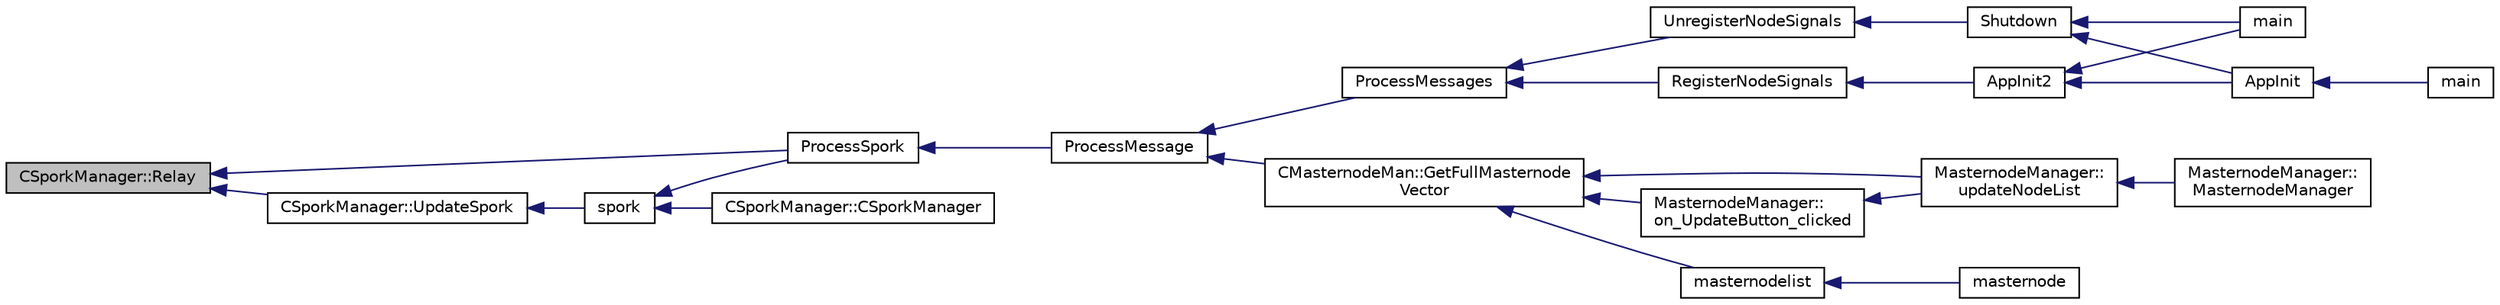 digraph "CSporkManager::Relay"
{
  edge [fontname="Helvetica",fontsize="10",labelfontname="Helvetica",labelfontsize="10"];
  node [fontname="Helvetica",fontsize="10",shape=record];
  rankdir="LR";
  Node221 [label="CSporkManager::Relay",height=0.2,width=0.4,color="black", fillcolor="grey75", style="filled", fontcolor="black"];
  Node221 -> Node222 [dir="back",color="midnightblue",fontsize="10",style="solid",fontname="Helvetica"];
  Node222 [label="ProcessSpork",height=0.2,width=0.4,color="black", fillcolor="white", style="filled",URL="$d0/d24/spork_8h.html#a3f9c24c1f4c012152fb4422ca981610a"];
  Node222 -> Node223 [dir="back",color="midnightblue",fontsize="10",style="solid",fontname="Helvetica"];
  Node223 [label="ProcessMessage",height=0.2,width=0.4,color="black", fillcolor="white", style="filled",URL="$df/d0a/main_8cpp.html#a8ba92b1a4bce3c835e887a9073d17d8e"];
  Node223 -> Node224 [dir="back",color="midnightblue",fontsize="10",style="solid",fontname="Helvetica"];
  Node224 [label="ProcessMessages",height=0.2,width=0.4,color="black", fillcolor="white", style="filled",URL="$d4/dbf/main_8h.html#a196f9318f02448b85b28d612698934fd"];
  Node224 -> Node225 [dir="back",color="midnightblue",fontsize="10",style="solid",fontname="Helvetica"];
  Node225 [label="RegisterNodeSignals",height=0.2,width=0.4,color="black", fillcolor="white", style="filled",URL="$d4/dbf/main_8h.html#ab02615ff65f91d69f8d786ec900baa8a",tooltip="Register with a network node to receive its signals. "];
  Node225 -> Node226 [dir="back",color="midnightblue",fontsize="10",style="solid",fontname="Helvetica"];
  Node226 [label="AppInit2",height=0.2,width=0.4,color="black", fillcolor="white", style="filled",URL="$d8/dc0/init_8h.html#a1a4c1bfbf6ba1db77e988b89b9cadfd3",tooltip="Initialize ion. "];
  Node226 -> Node227 [dir="back",color="midnightblue",fontsize="10",style="solid",fontname="Helvetica"];
  Node227 [label="AppInit",height=0.2,width=0.4,color="black", fillcolor="white", style="filled",URL="$d4/d35/iond_8cpp.html#ac59316b767e6984e1285f0531275286b"];
  Node227 -> Node228 [dir="back",color="midnightblue",fontsize="10",style="solid",fontname="Helvetica"];
  Node228 [label="main",height=0.2,width=0.4,color="black", fillcolor="white", style="filled",URL="$d4/d35/iond_8cpp.html#a0ddf1224851353fc92bfbff6f499fa97"];
  Node226 -> Node229 [dir="back",color="midnightblue",fontsize="10",style="solid",fontname="Helvetica"];
  Node229 [label="main",height=0.2,width=0.4,color="black", fillcolor="white", style="filled",URL="$d5/d2d/ion_8cpp.html#a0ddf1224851353fc92bfbff6f499fa97"];
  Node224 -> Node230 [dir="back",color="midnightblue",fontsize="10",style="solid",fontname="Helvetica"];
  Node230 [label="UnregisterNodeSignals",height=0.2,width=0.4,color="black", fillcolor="white", style="filled",URL="$d4/dbf/main_8h.html#a3ef0cc6e9d9d6435ee2a5569244d6ebd",tooltip="Unregister a network node. "];
  Node230 -> Node231 [dir="back",color="midnightblue",fontsize="10",style="solid",fontname="Helvetica"];
  Node231 [label="Shutdown",height=0.2,width=0.4,color="black", fillcolor="white", style="filled",URL="$d8/dc0/init_8h.html#ac5f038c2b480cf9ef5e19e3eba8dbaf9"];
  Node231 -> Node227 [dir="back",color="midnightblue",fontsize="10",style="solid",fontname="Helvetica"];
  Node231 -> Node229 [dir="back",color="midnightblue",fontsize="10",style="solid",fontname="Helvetica"];
  Node223 -> Node232 [dir="back",color="midnightblue",fontsize="10",style="solid",fontname="Helvetica"];
  Node232 [label="CMasternodeMan::GetFullMasternode\lVector",height=0.2,width=0.4,color="black", fillcolor="white", style="filled",URL="$dc/d6b/class_c_masternode_man.html#ab39e213a7601e1bef2eba1d5d63206f5"];
  Node232 -> Node233 [dir="back",color="midnightblue",fontsize="10",style="solid",fontname="Helvetica"];
  Node233 [label="MasternodeManager::\lupdateNodeList",height=0.2,width=0.4,color="black", fillcolor="white", style="filled",URL="$d9/d70/class_masternode_manager.html#a5485a8bd6ccf673027165cc1207dfae9"];
  Node233 -> Node234 [dir="back",color="midnightblue",fontsize="10",style="solid",fontname="Helvetica"];
  Node234 [label="MasternodeManager::\lMasternodeManager",height=0.2,width=0.4,color="black", fillcolor="white", style="filled",URL="$d9/d70/class_masternode_manager.html#ad18cb99065e056e6b791e2356de826bf"];
  Node232 -> Node235 [dir="back",color="midnightblue",fontsize="10",style="solid",fontname="Helvetica"];
  Node235 [label="MasternodeManager::\lon_UpdateButton_clicked",height=0.2,width=0.4,color="black", fillcolor="white", style="filled",URL="$d9/d70/class_masternode_manager.html#ae8d07b4d869e3eb09fe1be445eff0430"];
  Node235 -> Node233 [dir="back",color="midnightblue",fontsize="10",style="solid",fontname="Helvetica"];
  Node232 -> Node236 [dir="back",color="midnightblue",fontsize="10",style="solid",fontname="Helvetica"];
  Node236 [label="masternodelist",height=0.2,width=0.4,color="black", fillcolor="white", style="filled",URL="$d5/d6b/rpcstashedsend_8cpp.html#a3a7ed7e37f21eb2912afc6e776f7236c"];
  Node236 -> Node237 [dir="back",color="midnightblue",fontsize="10",style="solid",fontname="Helvetica"];
  Node237 [label="masternode",height=0.2,width=0.4,color="black", fillcolor="white", style="filled",URL="$d5/d6b/rpcstashedsend_8cpp.html#a30609e443aeb47c29ed0878d16b1b5e1"];
  Node221 -> Node238 [dir="back",color="midnightblue",fontsize="10",style="solid",fontname="Helvetica"];
  Node238 [label="CSporkManager::UpdateSpork",height=0.2,width=0.4,color="black", fillcolor="white", style="filled",URL="$d2/d5e/class_c_spork_manager.html#a51293c5c9db22f4435f044b4ccb65028"];
  Node238 -> Node239 [dir="back",color="midnightblue",fontsize="10",style="solid",fontname="Helvetica"];
  Node239 [label="spork",height=0.2,width=0.4,color="black", fillcolor="white", style="filled",URL="$db/d48/rpcmisc_8cpp.html#a8dcc7f3e5749bbd1dad163b85d0abdcb"];
  Node239 -> Node222 [dir="back",color="midnightblue",fontsize="10",style="solid",fontname="Helvetica"];
  Node239 -> Node240 [dir="back",color="midnightblue",fontsize="10",style="solid",fontname="Helvetica"];
  Node240 [label="CSporkManager::CSporkManager",height=0.2,width=0.4,color="black", fillcolor="white", style="filled",URL="$d2/d5e/class_c_spork_manager.html#af25ba284196ede7288bc9855e7f8a8a5"];
}
